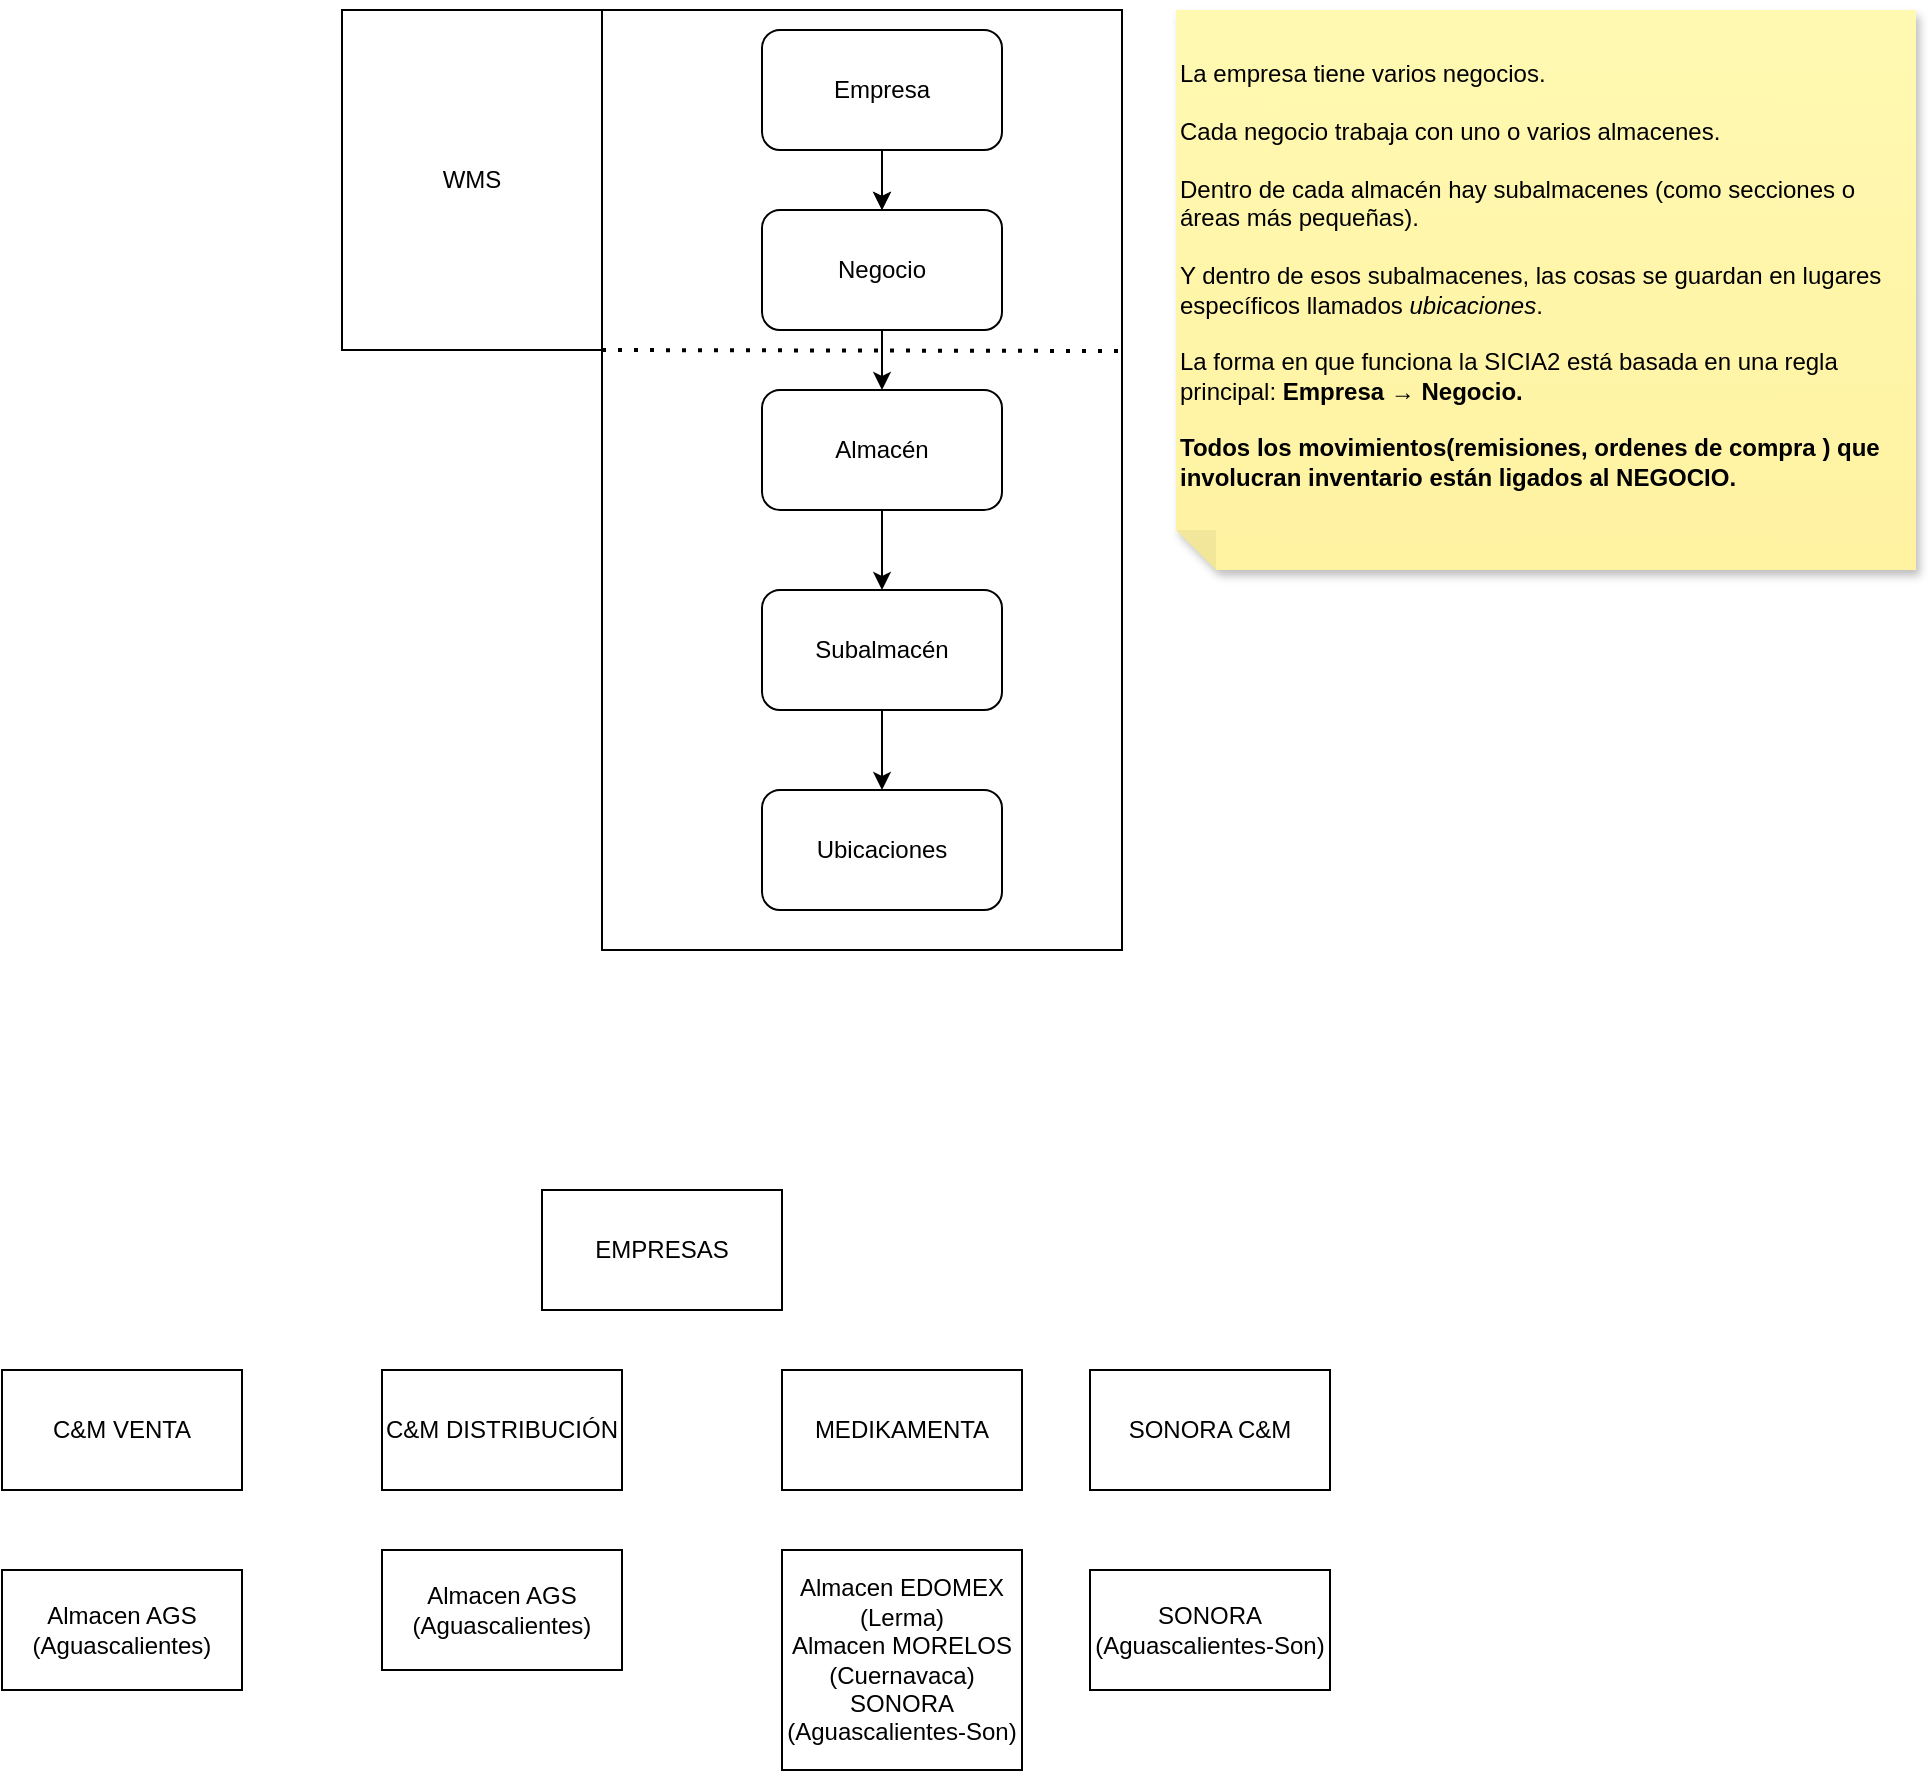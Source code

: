 <mxfile version="28.2.5">
  <diagram name="Página-1" id="0DDq4Op6VfTNFtq13c_w">
    <mxGraphModel dx="2119" dy="528" grid="1" gridSize="10" guides="1" tooltips="1" connect="1" arrows="1" fold="1" page="1" pageScale="1" pageWidth="827" pageHeight="1169" math="0" shadow="0">
      <root>
        <mxCell id="0" />
        <mxCell id="1" parent="0" />
        <mxCell id="nMXzzmbeyMNV9SAZg80v-11" value="" style="rounded=0;whiteSpace=wrap;html=1;" vertex="1" parent="1">
          <mxGeometry x="170" y="40" width="260" height="470" as="geometry" />
        </mxCell>
        <mxCell id="nMXzzmbeyMNV9SAZg80v-4" value="" style="edgeStyle=orthogonalEdgeStyle;rounded=0;orthogonalLoop=1;jettySize=auto;html=1;" edge="1" parent="1" source="nMXzzmbeyMNV9SAZg80v-1" target="nMXzzmbeyMNV9SAZg80v-2">
          <mxGeometry relative="1" as="geometry" />
        </mxCell>
        <mxCell id="nMXzzmbeyMNV9SAZg80v-5" value="" style="edgeStyle=orthogonalEdgeStyle;rounded=0;orthogonalLoop=1;jettySize=auto;html=1;" edge="1" parent="1" source="nMXzzmbeyMNV9SAZg80v-2" target="nMXzzmbeyMNV9SAZg80v-3">
          <mxGeometry relative="1" as="geometry" />
        </mxCell>
        <mxCell id="nMXzzmbeyMNV9SAZg80v-7" value="" style="edgeStyle=orthogonalEdgeStyle;rounded=0;orthogonalLoop=1;jettySize=auto;html=1;" edge="1" parent="1" source="nMXzzmbeyMNV9SAZg80v-3" target="nMXzzmbeyMNV9SAZg80v-6">
          <mxGeometry relative="1" as="geometry" />
        </mxCell>
        <mxCell id="nMXzzmbeyMNV9SAZg80v-3" value="Almacén" style="rounded=1;whiteSpace=wrap;html=1;" vertex="1" parent="1">
          <mxGeometry x="250" y="230" width="120" height="60" as="geometry" />
        </mxCell>
        <mxCell id="nMXzzmbeyMNV9SAZg80v-10" value="" style="edgeStyle=orthogonalEdgeStyle;rounded=0;orthogonalLoop=1;jettySize=auto;html=1;" edge="1" parent="1" source="nMXzzmbeyMNV9SAZg80v-6" target="nMXzzmbeyMNV9SAZg80v-9">
          <mxGeometry relative="1" as="geometry" />
        </mxCell>
        <mxCell id="nMXzzmbeyMNV9SAZg80v-6" value="Subalmacén" style="rounded=1;whiteSpace=wrap;html=1;" vertex="1" parent="1">
          <mxGeometry x="250" y="330" width="120" height="60" as="geometry" />
        </mxCell>
        <mxCell id="nMXzzmbeyMNV9SAZg80v-9" value="Ubicaciones" style="rounded=1;whiteSpace=wrap;html=1;" vertex="1" parent="1">
          <mxGeometry x="250" y="430" width="120" height="60" as="geometry" />
        </mxCell>
        <mxCell id="nMXzzmbeyMNV9SAZg80v-12" value="WMS" style="rounded=0;whiteSpace=wrap;html=1;fillColor=#FFFFFF;" vertex="1" parent="1">
          <mxGeometry x="40" y="40" width="130" height="170" as="geometry" />
        </mxCell>
        <mxCell id="nMXzzmbeyMNV9SAZg80v-24" style="edgeStyle=orthogonalEdgeStyle;rounded=0;orthogonalLoop=1;jettySize=auto;html=1;" edge="1" parent="1" source="nMXzzmbeyMNV9SAZg80v-1" target="nMXzzmbeyMNV9SAZg80v-2">
          <mxGeometry relative="1" as="geometry" />
        </mxCell>
        <mxCell id="nMXzzmbeyMNV9SAZg80v-1" value="Empresa" style="rounded=1;whiteSpace=wrap;html=1;" vertex="1" parent="1">
          <mxGeometry x="250" y="50" width="120" height="60" as="geometry" />
        </mxCell>
        <mxCell id="nMXzzmbeyMNV9SAZg80v-2" value="Negocio" style="rounded=1;whiteSpace=wrap;html=1;" vertex="1" parent="1">
          <mxGeometry x="250" y="140" width="120" height="60" as="geometry" />
        </mxCell>
        <mxCell id="nMXzzmbeyMNV9SAZg80v-27" value="" style="endArrow=none;dashed=1;html=1;dashPattern=1 3;strokeWidth=2;rounded=0;exitX=-0.002;exitY=0.383;exitDx=0;exitDy=0;exitPerimeter=0;entryX=0.999;entryY=0.384;entryDx=0;entryDy=0;entryPerimeter=0;" edge="1" parent="1">
          <mxGeometry width="50" height="50" relative="1" as="geometry">
            <mxPoint x="170.0" y="210.0" as="sourcePoint" />
            <mxPoint x="430.26" y="210.52" as="targetPoint" />
          </mxGeometry>
        </mxCell>
        <mxCell id="nMXzzmbeyMNV9SAZg80v-29" value="La empresa tiene varios negocios.&lt;br data-end=&quot;163&quot; data-start=&quot;160&quot;&gt;&lt;br&gt;Cada negocio trabaja con uno o varios almacenes.&lt;br data-end=&quot;216&quot; data-start=&quot;213&quot;&gt;&lt;br&gt;Dentro de cada almacén hay subalmacenes (como secciones o áreas más pequeñas).&lt;br data-end=&quot;299&quot; data-start=&quot;296&quot;&gt;&lt;br&gt;Y dentro de esos subalmacenes, las cosas se guardan en lugares específicos llamados &lt;em style=&quot;&quot; data-end=&quot;398&quot; data-start=&quot;385&quot;&gt;ubicaciones&lt;/em&gt;.&lt;div&gt;&lt;br&gt;&lt;/div&gt;&lt;div&gt;&lt;div&gt;La forma en que funciona la SICIA2 está basada en una regla principal: &lt;strong data-end=&quot;284&quot; data-start=&quot;253&quot;&gt;Empresa → Negocio.&lt;/strong&gt;&lt;/div&gt;&lt;div&gt;&lt;strong data-end=&quot;284&quot; data-start=&quot;253&quot;&gt;&lt;br&gt;&lt;/strong&gt;&lt;/div&gt;&lt;div&gt;&lt;strong data-end=&quot;284&quot; data-start=&quot;253&quot;&gt;Todos los movimientos(remisiones, ordenes de compra ) que involucran inventario están ligados al NEGOCIO.&lt;/strong&gt;&lt;/div&gt;&lt;div&gt;&lt;br&gt;&lt;/div&gt;&lt;/div&gt;" style="shape=note;whiteSpace=wrap;html=1;backgroundOutline=1;fontColor=#000000;darkOpacity=0.05;fillColor=#FFF9B2;strokeColor=none;fillStyle=solid;direction=west;gradientDirection=north;gradientColor=#FFF2A1;shadow=1;size=20;pointerEvents=1;align=left;" vertex="1" parent="1">
          <mxGeometry x="457" y="40" width="370" height="280" as="geometry" />
        </mxCell>
        <mxCell id="nMXzzmbeyMNV9SAZg80v-30" value="EMPRESAS" style="rounded=0;whiteSpace=wrap;html=1;" vertex="1" parent="1">
          <mxGeometry x="140" y="630" width="120" height="60" as="geometry" />
        </mxCell>
        <mxCell id="nMXzzmbeyMNV9SAZg80v-31" value="C&amp;amp;M DISTRIBUCIÓN" style="rounded=0;whiteSpace=wrap;html=1;" vertex="1" parent="1">
          <mxGeometry x="60" y="720" width="120" height="60" as="geometry" />
        </mxCell>
        <mxCell id="nMXzzmbeyMNV9SAZg80v-32" value="C&amp;amp;M VENTA" style="rounded=0;whiteSpace=wrap;html=1;" vertex="1" parent="1">
          <mxGeometry x="-130" y="720" width="120" height="60" as="geometry" />
        </mxCell>
        <mxCell id="nMXzzmbeyMNV9SAZg80v-33" value="MEDIKAMENTA" style="rounded=0;whiteSpace=wrap;html=1;" vertex="1" parent="1">
          <mxGeometry x="260" y="720" width="120" height="60" as="geometry" />
        </mxCell>
        <mxCell id="nMXzzmbeyMNV9SAZg80v-34" value="SONORA C&amp;amp;M" style="rounded=0;whiteSpace=wrap;html=1;" vertex="1" parent="1">
          <mxGeometry x="414" y="720" width="120" height="60" as="geometry" />
        </mxCell>
        <mxCell id="nMXzzmbeyMNV9SAZg80v-35" value="Almacen AGS (Aguascalientes)" style="rounded=0;whiteSpace=wrap;html=1;" vertex="1" parent="1">
          <mxGeometry x="-130" y="820" width="120" height="60" as="geometry" />
        </mxCell>
        <mxCell id="nMXzzmbeyMNV9SAZg80v-36" value="Almacen AGS (Aguascalientes)" style="rounded=0;whiteSpace=wrap;html=1;" vertex="1" parent="1">
          <mxGeometry x="60" y="810" width="120" height="60" as="geometry" />
        </mxCell>
        <mxCell id="nMXzzmbeyMNV9SAZg80v-37" value="&lt;div&gt;Almacen EDOMEX (Lerma)&lt;/div&gt;&lt;div&gt;Almacen MORELOS (Cuernavaca)&lt;/div&gt;&lt;div&gt;SONORA (Aguascalientes-Son)&lt;/div&gt;" style="rounded=0;whiteSpace=wrap;html=1;" vertex="1" parent="1">
          <mxGeometry x="260" y="810" width="120" height="110" as="geometry" />
        </mxCell>
        <mxCell id="nMXzzmbeyMNV9SAZg80v-38" value="SONORA (Aguascalientes-Son)" style="rounded=0;whiteSpace=wrap;html=1;" vertex="1" parent="1">
          <mxGeometry x="414" y="820" width="120" height="60" as="geometry" />
        </mxCell>
      </root>
    </mxGraphModel>
  </diagram>
</mxfile>
